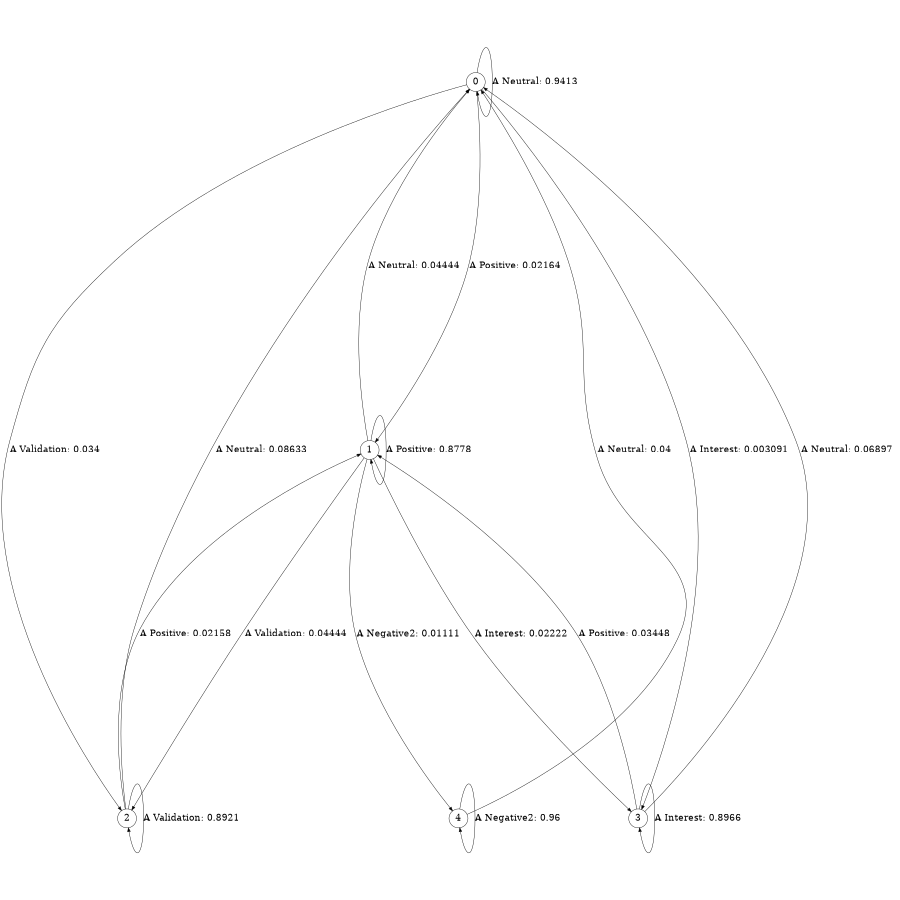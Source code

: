digraph r45_cssr {
size = "6,8.5";
ratio = "fill";
node [shape = circle];
node [fontsize = 24];
edge [fontsize = 24];
0 -> 0 [label = "A Neutral: 0.9413   "];
0 -> 1 [label = "A Positive: 0.02164  "];
0 -> 2 [label = "A Validation: 0.034    "];
0 -> 3 [label = "A Interest: 0.003091  "];
1 -> 0 [label = "A Neutral: 0.04444  "];
1 -> 1 [label = "A Positive: 0.8778   "];
1 -> 2 [label = "A Validation: 0.04444  "];
1 -> 3 [label = "A Interest: 0.02222  "];
1 -> 4 [label = "A Negative2: 0.01111  "];
2 -> 0 [label = "A Neutral: 0.08633  "];
2 -> 1 [label = "A Positive: 0.02158  "];
2 -> 2 [label = "A Validation: 0.8921   "];
3 -> 0 [label = "A Neutral: 0.06897  "];
3 -> 1 [label = "A Positive: 0.03448  "];
3 -> 3 [label = "A Interest: 0.8966   "];
4 -> 0 [label = "A Neutral: 0.04     "];
4 -> 4 [label = "A Negative2: 0.96     "];
} 
